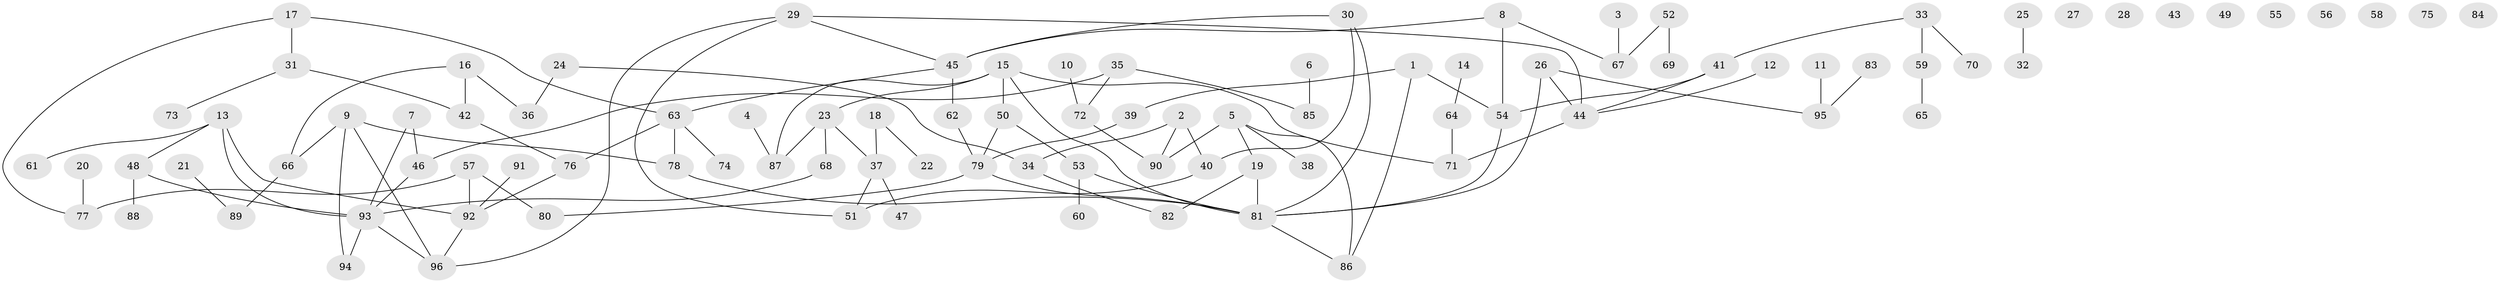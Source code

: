 // Generated by graph-tools (version 1.1) at 2025/49/03/09/25 03:49:06]
// undirected, 96 vertices, 114 edges
graph export_dot {
graph [start="1"]
  node [color=gray90,style=filled];
  1;
  2;
  3;
  4;
  5;
  6;
  7;
  8;
  9;
  10;
  11;
  12;
  13;
  14;
  15;
  16;
  17;
  18;
  19;
  20;
  21;
  22;
  23;
  24;
  25;
  26;
  27;
  28;
  29;
  30;
  31;
  32;
  33;
  34;
  35;
  36;
  37;
  38;
  39;
  40;
  41;
  42;
  43;
  44;
  45;
  46;
  47;
  48;
  49;
  50;
  51;
  52;
  53;
  54;
  55;
  56;
  57;
  58;
  59;
  60;
  61;
  62;
  63;
  64;
  65;
  66;
  67;
  68;
  69;
  70;
  71;
  72;
  73;
  74;
  75;
  76;
  77;
  78;
  79;
  80;
  81;
  82;
  83;
  84;
  85;
  86;
  87;
  88;
  89;
  90;
  91;
  92;
  93;
  94;
  95;
  96;
  1 -- 39;
  1 -- 54;
  1 -- 86;
  2 -- 34;
  2 -- 40;
  2 -- 90;
  3 -- 67;
  4 -- 87;
  5 -- 19;
  5 -- 38;
  5 -- 86;
  5 -- 90;
  6 -- 85;
  7 -- 46;
  7 -- 93;
  8 -- 45;
  8 -- 54;
  8 -- 67;
  9 -- 66;
  9 -- 78;
  9 -- 94;
  9 -- 96;
  10 -- 72;
  11 -- 95;
  12 -- 44;
  13 -- 48;
  13 -- 61;
  13 -- 92;
  13 -- 93;
  14 -- 64;
  15 -- 23;
  15 -- 50;
  15 -- 71;
  15 -- 81;
  15 -- 87;
  16 -- 36;
  16 -- 42;
  16 -- 66;
  17 -- 31;
  17 -- 63;
  17 -- 77;
  18 -- 22;
  18 -- 37;
  19 -- 81;
  19 -- 82;
  20 -- 77;
  21 -- 89;
  23 -- 37;
  23 -- 68;
  23 -- 87;
  24 -- 34;
  24 -- 36;
  25 -- 32;
  26 -- 44;
  26 -- 81;
  26 -- 95;
  29 -- 44;
  29 -- 45;
  29 -- 51;
  29 -- 96;
  30 -- 40;
  30 -- 45;
  30 -- 81;
  31 -- 42;
  31 -- 73;
  33 -- 41;
  33 -- 59;
  33 -- 70;
  34 -- 82;
  35 -- 46;
  35 -- 72;
  35 -- 85;
  37 -- 47;
  37 -- 51;
  39 -- 79;
  40 -- 51;
  41 -- 44;
  41 -- 54;
  42 -- 76;
  44 -- 71;
  45 -- 62;
  45 -- 63;
  46 -- 93;
  48 -- 88;
  48 -- 93;
  50 -- 53;
  50 -- 79;
  52 -- 67;
  52 -- 69;
  53 -- 60;
  53 -- 81;
  54 -- 81;
  57 -- 77;
  57 -- 80;
  57 -- 92;
  59 -- 65;
  62 -- 79;
  63 -- 74;
  63 -- 76;
  63 -- 78;
  64 -- 71;
  66 -- 89;
  68 -- 93;
  72 -- 90;
  76 -- 92;
  78 -- 81;
  79 -- 80;
  79 -- 81;
  81 -- 86;
  83 -- 95;
  91 -- 92;
  92 -- 96;
  93 -- 94;
  93 -- 96;
}
